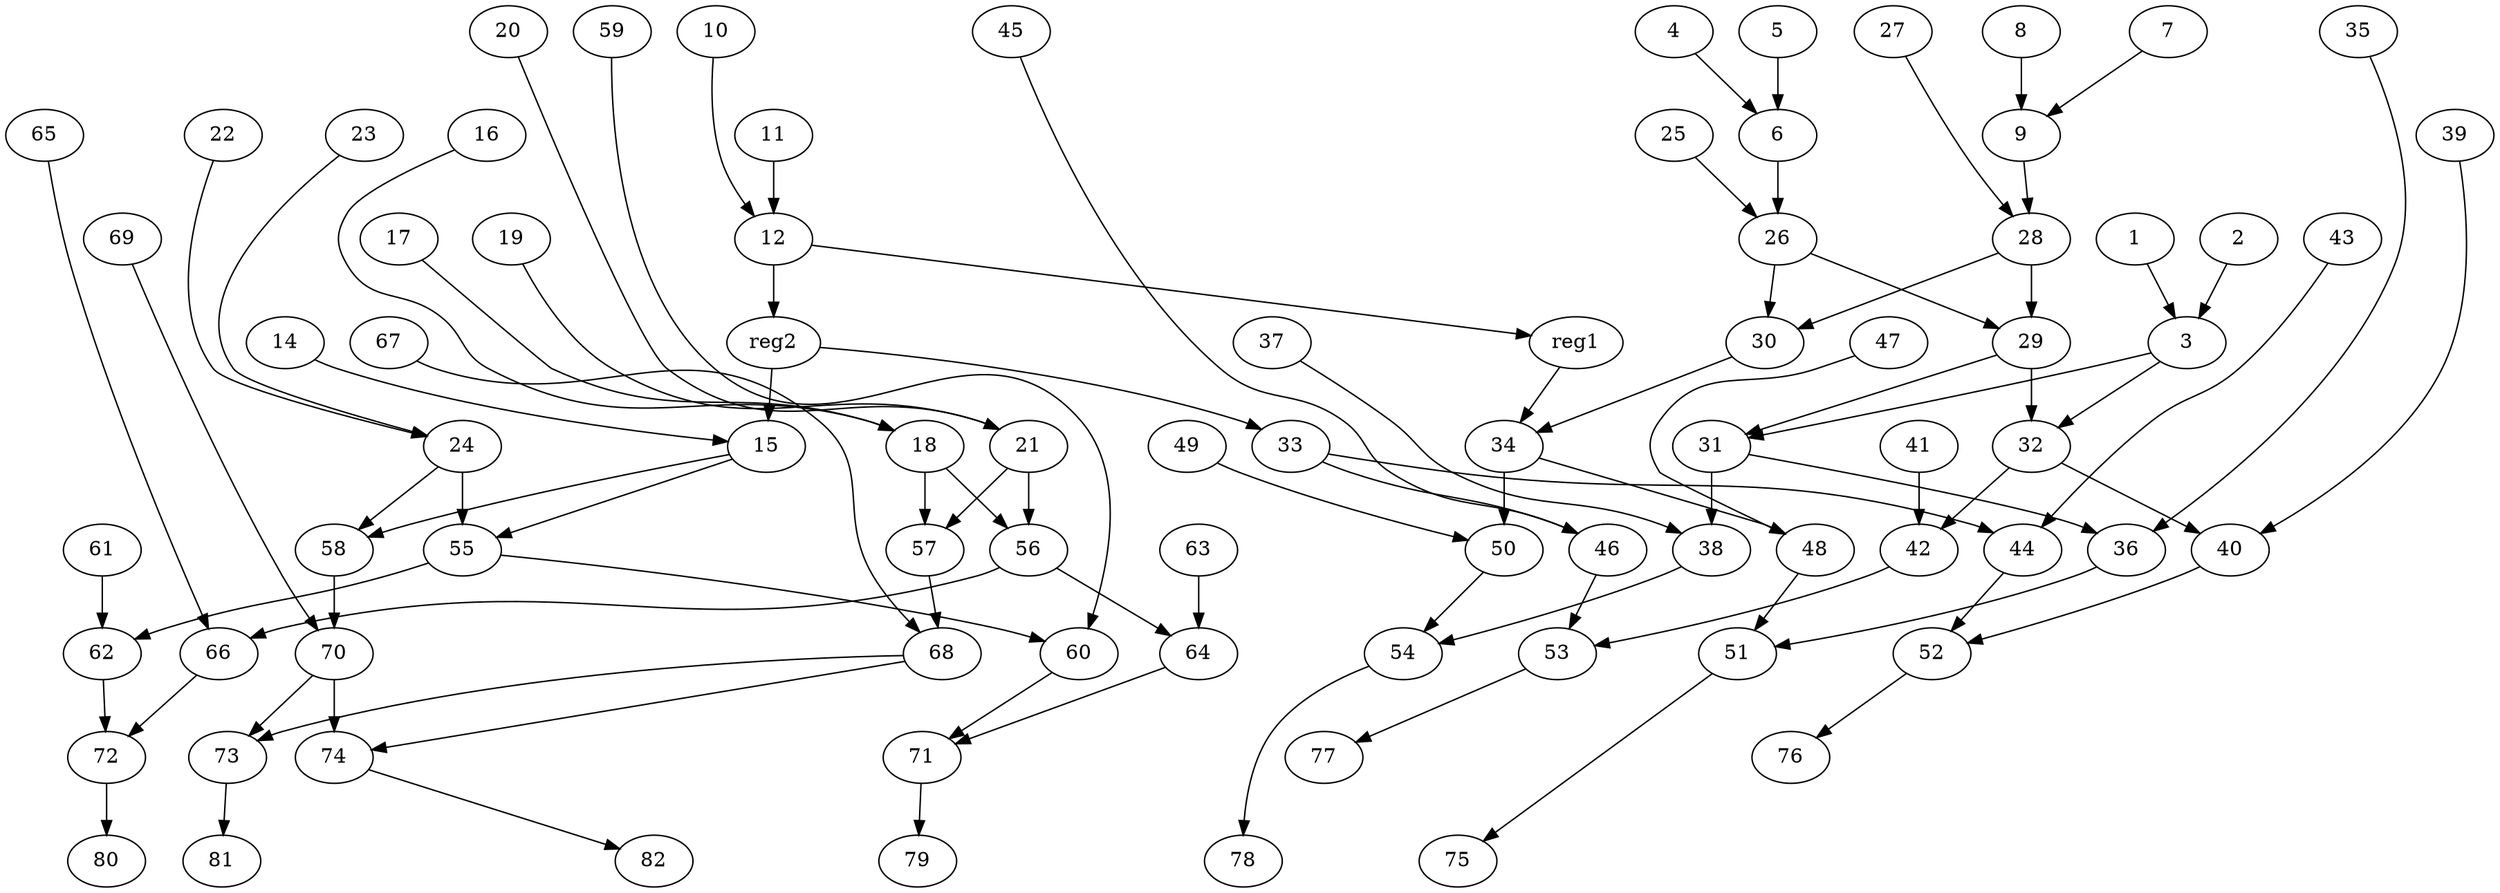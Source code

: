 digraph G {
    1;
    3;
    2;
    31;
    32;
    4;
    6;
    5;
    26;
    7;
    9;
    8;
    28;
    10;
    12;
    11;
    reg1;
    reg2;
    14;
    15;
    55;
    58;
    16;
    18;
    17;
    57;
    56;
    19;
    21;
    20;
    22;
    24;
    23;
    25;
    30;
    29;
    27;
    34;
    36;
    38;
    40;
    42;
    33;
    44;
    46;
    48;
    50;
    35;
    51;
    37;
    54;
    39;
    52;
    41;
    53;
    43;
    45;
    47;
    49;
    75;
    76;
    77;
    78;
    60;
    62;
    66;
    64;
    68;
    70;
    59;
    71;
    61;
    72;
    63;
    65;
    67;
    73;
    74;
    69;
    79;
    80;
    81;
    82;
    1 -> 3 [weight=2];
    3 -> 31 [weight=0];
    3 -> 32 [weight=0];
    2 -> 3 [weight=2];
    31 -> 36 [weight=1];
    31 -> 38 [weight=2];
    32 -> 40 [weight=0];
    32 -> 42 [weight=0];
    4 -> 6 [weight=1];
    6 -> 26 [weight=3];
    5 -> 6 [weight=2];
    26 -> 30 [weight=0];
    26 -> 29 [weight=0];
    7 -> 9 [weight=0];
    9 -> 28 [weight=0];
    8 -> 9 [weight=1];
    28 -> 30 [weight=0];
    28 -> 29 [weight=2];
    10 -> 12 [weight=0];
    12 -> reg1 [weight=0];
    12 -> reg2 [weight=6];
    11 -> 12 [weight=1];
    reg1 -> 34 [weight=0];
    reg2 -> 33 [weight=0];
    reg2 -> 15 [weight=3];
    14 -> 15 [weight=3];
    15 -> 55 [weight=0];
    15 -> 58 [weight=0];
    55 -> 60 [weight=0];
    55 -> 62 [weight=0];
    58 -> 70 [weight=2];
    16 -> 18 [weight=0];
    18 -> 57 [weight=6];
    18 -> 56 [weight=0];
    17 -> 18 [weight=0];
    57 -> 68 [weight=0];
    56 -> 66 [weight=0];
    56 -> 64 [weight=0];
    19 -> 21 [weight=0];
    21 -> 57 [weight=0];
    21 -> 56 [weight=6];
    20 -> 21 [weight=0];
    22 -> 24 [weight=0];
    24 -> 55 [weight=2];
    24 -> 58 [weight=0];
    23 -> 24 [weight=0];
    25 -> 26 [weight=2];
    30 -> 34 [weight=0];
    29 -> 31 [weight=0];
    29 -> 32 [weight=2];
    27 -> 28 [weight=0];
    34 -> 48 [weight=1];
    34 -> 50 [weight=6];
    36 -> 51 [weight=0];
    38 -> 54 [weight=0];
    40 -> 52 [weight=0];
    42 -> 53 [weight=0];
    33 -> 44 [weight=2];
    33 -> 46 [weight=0];
    44 -> 52 [weight=0];
    46 -> 53 [weight=0];
    48 -> 51 [weight=0];
    50 -> 54 [weight=0];
    35 -> 36 [weight=0];
    51 -> 75 [weight=0];
    37 -> 38 [weight=0];
    54 -> 78 [weight=0];
    39 -> 40 [weight=0];
    52 -> 76 [weight=0];
    41 -> 42 [weight=1];
    53 -> 77 [weight=0];
    43 -> 44 [weight=0];
    45 -> 46 [weight=0];
    47 -> 48 [weight=0];
    49 -> 50 [weight=1];
    60 -> 71 [weight=0];
    62 -> 72 [weight=0];
    66 -> 72 [weight=0];
    64 -> 71 [weight=0];
    68 -> 73 [weight=0];
    68 -> 74 [weight=0];
    70 -> 73 [weight=0];
    70 -> 74 [weight=2];
    59 -> 60 [weight=0];
    71 -> 79 [weight=0];
    61 -> 62 [weight=1];
    72 -> 80 [weight=2];
    63 -> 64 [weight=1];
    65 -> 66 [weight=0];
    67 -> 68 [weight=0];
    73 -> 81 [weight=0];
    74 -> 82 [weight=0];
    69 -> 70 [weight=0];
}
